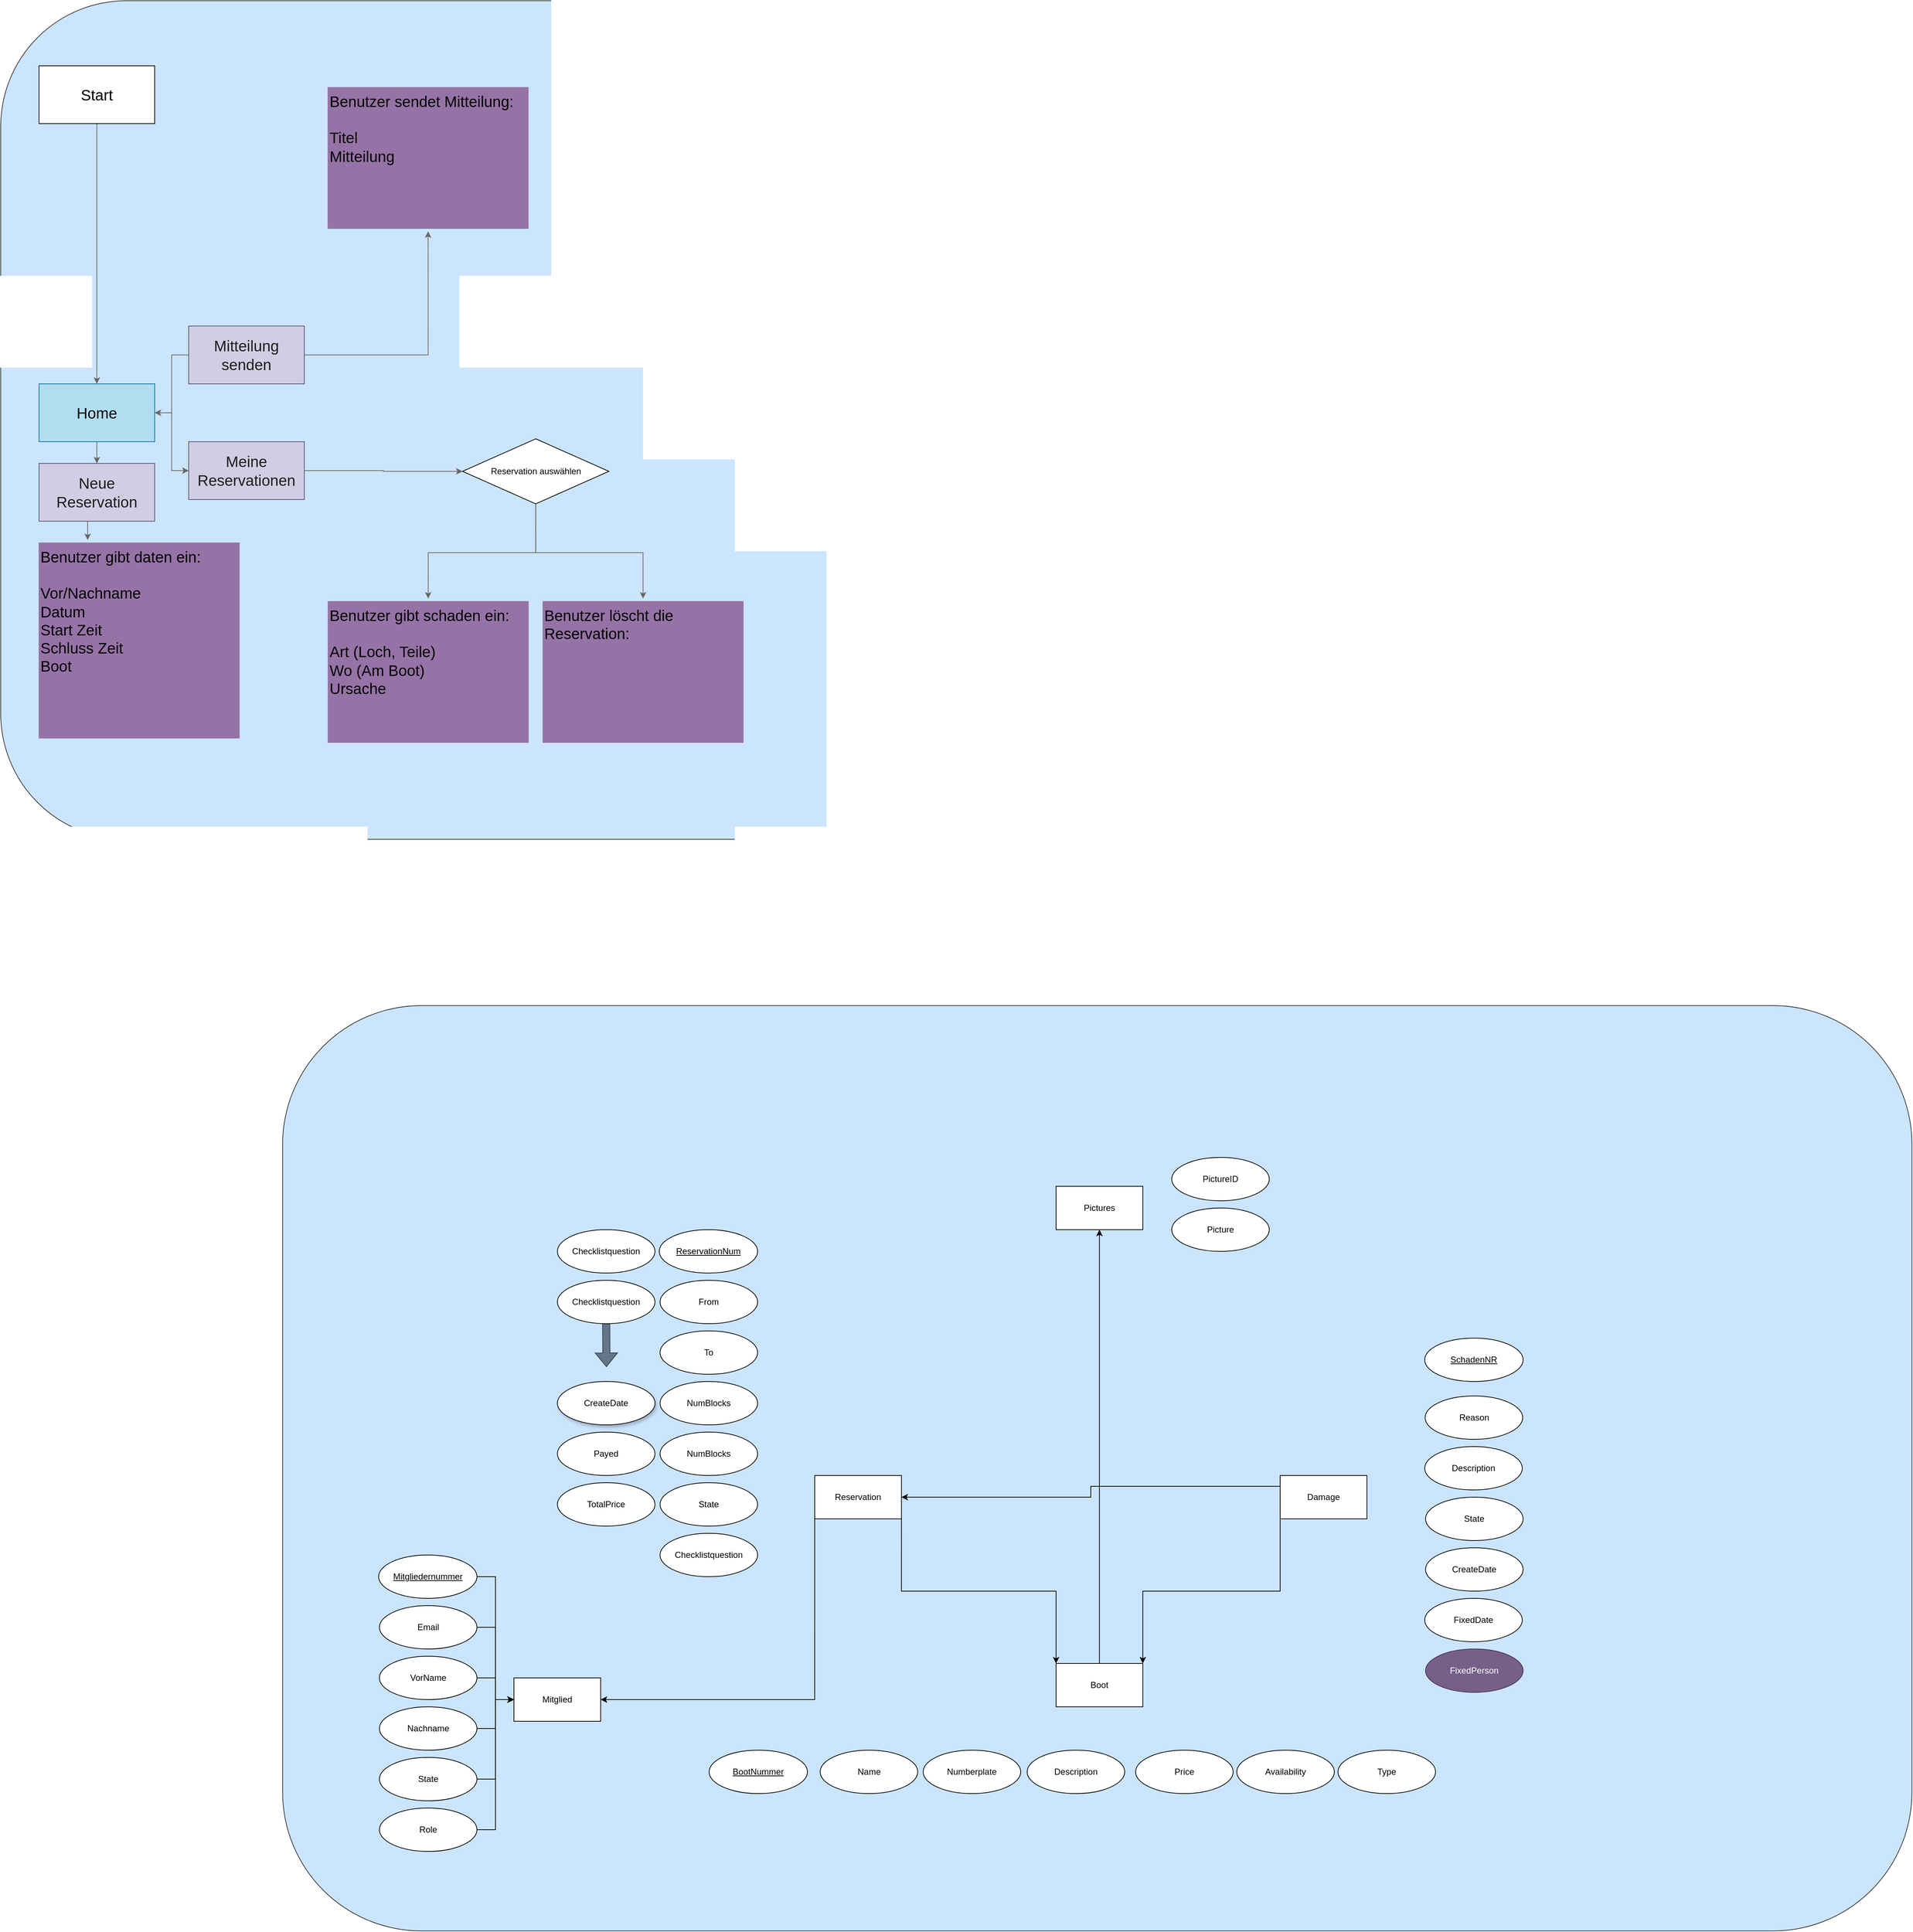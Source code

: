 <mxfile version="25.0.2">
  <diagram name="Seite-1" id="pcAqdWYxcJBWCHd6vt6f">
    <mxGraphModel dx="3247" dy="3320" grid="1" gridSize="10" guides="1" tooltips="1" connect="1" arrows="1" fold="1" page="1" pageScale="1" pageWidth="827" pageHeight="1169" math="0" shadow="0">
      <root>
        <mxCell id="0" />
        <mxCell id="1" parent="0" />
        <mxCell id="Df34fUN9E6ZzwjAj1WfK-28" value="" style="rounded=1;whiteSpace=wrap;html=1;fillColor=#cce5ff;strokeColor=#36393d;" parent="1" vertex="1">
          <mxGeometry x="-650" y="-210" width="2254" height="1280" as="geometry" />
        </mxCell>
        <mxCell id="Df34fUN9E6ZzwjAj1WfK-1" value="Mitglied" style="rounded=0;whiteSpace=wrap;html=1;" parent="1" vertex="1">
          <mxGeometry x="-330" y="720" width="120" height="60" as="geometry" />
        </mxCell>
        <mxCell id="dfBbCzrbdvESABe2VbRE-3" style="edgeStyle=orthogonalEdgeStyle;rounded=0;orthogonalLoop=1;jettySize=auto;html=1;exitX=0.5;exitY=0;exitDx=0;exitDy=0;entryX=0.5;entryY=1;entryDx=0;entryDy=0;" edge="1" parent="1" source="Df34fUN9E6ZzwjAj1WfK-2" target="AAhEL-M5UL7VtdJNsia_-33">
          <mxGeometry relative="1" as="geometry" />
        </mxCell>
        <mxCell id="Df34fUN9E6ZzwjAj1WfK-2" value="Boot" style="rounded=0;whiteSpace=wrap;html=1;" parent="1" vertex="1">
          <mxGeometry x="420" y="700" width="120" height="60" as="geometry" />
        </mxCell>
        <mxCell id="dfBbCzrbdvESABe2VbRE-2" style="edgeStyle=orthogonalEdgeStyle;rounded=0;orthogonalLoop=1;jettySize=auto;html=1;exitX=1;exitY=1;exitDx=0;exitDy=0;entryX=0;entryY=0;entryDx=0;entryDy=0;" edge="1" parent="1" source="Df34fUN9E6ZzwjAj1WfK-3" target="Df34fUN9E6ZzwjAj1WfK-2">
          <mxGeometry relative="1" as="geometry" />
        </mxCell>
        <mxCell id="dfBbCzrbdvESABe2VbRE-5" style="edgeStyle=orthogonalEdgeStyle;rounded=0;orthogonalLoop=1;jettySize=auto;html=1;exitX=0;exitY=1;exitDx=0;exitDy=0;entryX=1;entryY=0.5;entryDx=0;entryDy=0;" edge="1" parent="1" source="Df34fUN9E6ZzwjAj1WfK-3" target="Df34fUN9E6ZzwjAj1WfK-1">
          <mxGeometry relative="1" as="geometry" />
        </mxCell>
        <mxCell id="Df34fUN9E6ZzwjAj1WfK-3" value="Reservation" style="rounded=0;whiteSpace=wrap;html=1;" parent="1" vertex="1">
          <mxGeometry x="86.12" y="440" width="120" height="60" as="geometry" />
        </mxCell>
        <mxCell id="dfBbCzrbdvESABe2VbRE-1" style="edgeStyle=orthogonalEdgeStyle;rounded=0;orthogonalLoop=1;jettySize=auto;html=1;exitX=0;exitY=1;exitDx=0;exitDy=0;entryX=1;entryY=0;entryDx=0;entryDy=0;" edge="1" parent="1" source="Df34fUN9E6ZzwjAj1WfK-5" target="Df34fUN9E6ZzwjAj1WfK-2">
          <mxGeometry relative="1" as="geometry" />
        </mxCell>
        <mxCell id="dfBbCzrbdvESABe2VbRE-4" style="edgeStyle=orthogonalEdgeStyle;rounded=0;orthogonalLoop=1;jettySize=auto;html=1;exitX=0;exitY=0.25;exitDx=0;exitDy=0;entryX=1;entryY=0.5;entryDx=0;entryDy=0;" edge="1" parent="1" source="Df34fUN9E6ZzwjAj1WfK-5" target="Df34fUN9E6ZzwjAj1WfK-3">
          <mxGeometry relative="1" as="geometry" />
        </mxCell>
        <mxCell id="Df34fUN9E6ZzwjAj1WfK-5" value="Damage" style="rounded=0;whiteSpace=wrap;html=1;" parent="1" vertex="1">
          <mxGeometry x="730" y="440" width="120" height="60" as="geometry" />
        </mxCell>
        <mxCell id="Df34fUN9E6ZzwjAj1WfK-6" value="" style="rounded=1;whiteSpace=wrap;html=1;fillColor=#cce5ff;strokeColor=#36393d;" parent="1" vertex="1">
          <mxGeometry x="-1040" y="-1600" width="1340" height="1160" as="geometry" />
        </mxCell>
        <mxCell id="Df34fUN9E6ZzwjAj1WfK-9" style="edgeStyle=orthogonalEdgeStyle;rounded=0;orthogonalLoop=1;jettySize=auto;html=1;exitX=0.5;exitY=1;exitDx=0;exitDy=0;entryX=0.5;entryY=0;entryDx=0;entryDy=0;fillColor=#f5f5f5;gradientColor=#b3b3b3;strokeColor=#666666;" parent="1" source="Df34fUN9E6ZzwjAj1WfK-7" target="Df34fUN9E6ZzwjAj1WfK-8" edge="1">
          <mxGeometry relative="1" as="geometry" />
        </mxCell>
        <mxCell id="Df34fUN9E6ZzwjAj1WfK-7" value="Start" style="rounded=0;whiteSpace=wrap;html=1;fontSize=21;" parent="1" vertex="1">
          <mxGeometry x="-987" y="-1510" width="160" height="80" as="geometry" />
        </mxCell>
        <mxCell id="Df34fUN9E6ZzwjAj1WfK-11" style="edgeStyle=orthogonalEdgeStyle;rounded=0;orthogonalLoop=1;jettySize=auto;html=1;exitX=0.5;exitY=1;exitDx=0;exitDy=0;entryX=0.5;entryY=0;entryDx=0;entryDy=0;fillColor=#f5f5f5;gradientColor=#b3b3b3;strokeColor=#666666;" parent="1" source="Df34fUN9E6ZzwjAj1WfK-8" target="Df34fUN9E6ZzwjAj1WfK-10" edge="1">
          <mxGeometry relative="1" as="geometry" />
        </mxCell>
        <mxCell id="Df34fUN9E6ZzwjAj1WfK-13" style="edgeStyle=orthogonalEdgeStyle;rounded=0;orthogonalLoop=1;jettySize=auto;html=1;exitX=1;exitY=0.5;exitDx=0;exitDy=0;entryX=0;entryY=0.5;entryDx=0;entryDy=0;fillColor=#f5f5f5;gradientColor=#b3b3b3;strokeColor=#666666;" parent="1" source="Df34fUN9E6ZzwjAj1WfK-8" target="Df34fUN9E6ZzwjAj1WfK-12" edge="1">
          <mxGeometry relative="1" as="geometry" />
        </mxCell>
        <mxCell id="Df34fUN9E6ZzwjAj1WfK-8" value="Home" style="rounded=0;whiteSpace=wrap;html=1;fontSize=21;fillColor=#b1ddf0;strokeColor=#10739e;" parent="1" vertex="1">
          <mxGeometry x="-987" y="-1070" width="160" height="80" as="geometry" />
        </mxCell>
        <mxCell id="Df34fUN9E6ZzwjAj1WfK-15" style="edgeStyle=orthogonalEdgeStyle;rounded=0;orthogonalLoop=1;jettySize=auto;html=1;exitX=0.5;exitY=1;exitDx=0;exitDy=0;entryX=0.25;entryY=0;entryDx=0;entryDy=0;fillColor=#f5f5f5;gradientColor=#b3b3b3;strokeColor=#666666;" parent="1" source="Df34fUN9E6ZzwjAj1WfK-10" target="Df34fUN9E6ZzwjAj1WfK-14" edge="1">
          <mxGeometry relative="1" as="geometry" />
        </mxCell>
        <mxCell id="Df34fUN9E6ZzwjAj1WfK-10" value="Neue Reservation" style="rounded=0;whiteSpace=wrap;html=1;fontSize=21;fillColor=#d0cee2;strokeColor=#56517e;fontColor=#1C1C1C;" parent="1" vertex="1">
          <mxGeometry x="-987" y="-960" width="160" height="80" as="geometry" />
        </mxCell>
        <mxCell id="Df34fUN9E6ZzwjAj1WfK-17" style="edgeStyle=orthogonalEdgeStyle;rounded=0;orthogonalLoop=1;jettySize=auto;html=1;exitX=1;exitY=0.5;exitDx=0;exitDy=0;fillColor=#f5f5f5;strokeColor=#666666;entryX=0;entryY=0.5;entryDx=0;entryDy=0;" parent="1" source="Df34fUN9E6ZzwjAj1WfK-12" target="Df34fUN9E6ZzwjAj1WfK-18" edge="1">
          <mxGeometry relative="1" as="geometry" />
        </mxCell>
        <mxCell id="Df34fUN9E6ZzwjAj1WfK-12" value="Meine Reservationen" style="rounded=0;whiteSpace=wrap;html=1;fontSize=21;fillColor=#d0cee2;strokeColor=#56517e;fontColor=#1C1C1C;" parent="1" vertex="1">
          <mxGeometry x="-780" y="-990" width="160" height="80" as="geometry" />
        </mxCell>
        <mxCell id="Df34fUN9E6ZzwjAj1WfK-14" value="Benutzer gibt daten ein:&lt;br&gt;&lt;br&gt;Vor/Nachname&lt;div&gt;Datum&lt;/div&gt;&lt;div&gt;Start Zeit&lt;/div&gt;&lt;div&gt;Schluss Zeit&lt;/div&gt;&lt;div&gt;Boot&lt;/div&gt;&lt;div&gt;&lt;br&gt;&lt;/div&gt;" style="rounded=0;whiteSpace=wrap;html=1;fontSize=21;fillColor=#9673a6;strokeColor=#9673a6;align=left;verticalAlign=top;perimeterSpacing=4;" parent="1" vertex="1">
          <mxGeometry x="-987" y="-850" width="277" height="270" as="geometry" />
        </mxCell>
        <mxCell id="Df34fUN9E6ZzwjAj1WfK-16" value="Benutzer gibt schaden ein:&lt;br&gt;&lt;br&gt;&lt;div&gt;Art (Loch, Teile)&lt;/div&gt;&lt;div&gt;Wo (Am Boot)&lt;br&gt;Ursache&lt;/div&gt;&lt;div&gt;&lt;br&gt;&lt;/div&gt;" style="rounded=0;whiteSpace=wrap;html=1;fontSize=21;fillColor=#9673a6;strokeColor=#9673a6;align=left;verticalAlign=top;perimeterSpacing=4;" parent="1" vertex="1">
          <mxGeometry x="-587.12" y="-769" width="277" height="195" as="geometry" />
        </mxCell>
        <mxCell id="Df34fUN9E6ZzwjAj1WfK-19" style="edgeStyle=orthogonalEdgeStyle;rounded=0;orthogonalLoop=1;jettySize=auto;html=1;exitX=0.5;exitY=1;exitDx=0;exitDy=0;entryX=0.5;entryY=0;entryDx=0;entryDy=0;fillColor=#f5f5f5;strokeColor=#666666;" parent="1" source="Df34fUN9E6ZzwjAj1WfK-18" target="Df34fUN9E6ZzwjAj1WfK-16" edge="1">
          <mxGeometry relative="1" as="geometry" />
        </mxCell>
        <mxCell id="Df34fUN9E6ZzwjAj1WfK-18" value="Reservation auswählen" style="rhombus;whiteSpace=wrap;html=1;" parent="1" vertex="1">
          <mxGeometry x="-401.12" y="-994" width="202.5" height="90" as="geometry" />
        </mxCell>
        <mxCell id="Df34fUN9E6ZzwjAj1WfK-24" style="edgeStyle=orthogonalEdgeStyle;rounded=0;orthogonalLoop=1;jettySize=auto;html=1;exitX=1;exitY=0.5;exitDx=0;exitDy=0;entryX=0.5;entryY=1;entryDx=0;entryDy=0;fillColor=#f5f5f5;strokeColor=#666666;" parent="1" source="Df34fUN9E6ZzwjAj1WfK-20" target="Df34fUN9E6ZzwjAj1WfK-21" edge="1">
          <mxGeometry relative="1" as="geometry">
            <mxPoint x="-550" y="-1110" as="targetPoint" />
          </mxGeometry>
        </mxCell>
        <mxCell id="Df34fUN9E6ZzwjAj1WfK-25" style="edgeStyle=orthogonalEdgeStyle;rounded=0;orthogonalLoop=1;jettySize=auto;html=1;exitX=0;exitY=0.5;exitDx=0;exitDy=0;entryX=1;entryY=0.5;entryDx=0;entryDy=0;fillColor=#f5f5f5;strokeColor=#666666;" parent="1" source="Df34fUN9E6ZzwjAj1WfK-20" target="Df34fUN9E6ZzwjAj1WfK-8" edge="1">
          <mxGeometry relative="1" as="geometry">
            <mxPoint x="-800" y="-980" as="targetPoint" />
          </mxGeometry>
        </mxCell>
        <mxCell id="Df34fUN9E6ZzwjAj1WfK-20" value="Mitteilung senden" style="rounded=0;whiteSpace=wrap;html=1;fontSize=21;fillColor=#d0cee2;strokeColor=#56517e;fontColor=#1C1C1C;" parent="1" vertex="1">
          <mxGeometry x="-780" y="-1150" width="160" height="80" as="geometry" />
        </mxCell>
        <mxCell id="Df34fUN9E6ZzwjAj1WfK-21" value="Benutzer sendet Mitteilung:&lt;br&gt;&lt;br&gt;&lt;div&gt;Titel&lt;br&gt;Mitteilung&lt;/div&gt;&lt;div&gt;&lt;br&gt;&lt;/div&gt;" style="rounded=0;whiteSpace=wrap;html=1;fontSize=21;fillColor=#9673a6;strokeColor=#9673a6;align=left;verticalAlign=top;perimeterSpacing=4;" parent="1" vertex="1">
          <mxGeometry x="-587.25" y="-1480" width="277" height="195" as="geometry" />
        </mxCell>
        <mxCell id="Df34fUN9E6ZzwjAj1WfK-26" value="Benutzer löscht die Reservation:&lt;br&gt;&lt;div&gt;&lt;br&gt;&lt;/div&gt;&lt;div&gt;&lt;br&gt;&lt;/div&gt;" style="rounded=0;whiteSpace=wrap;html=1;fontSize=21;fillColor=#9673a6;strokeColor=#9673a6;align=left;verticalAlign=top;perimeterSpacing=4;" parent="1" vertex="1">
          <mxGeometry x="-289.87" y="-769" width="277" height="195" as="geometry" />
        </mxCell>
        <mxCell id="Df34fUN9E6ZzwjAj1WfK-27" style="edgeStyle=orthogonalEdgeStyle;rounded=0;orthogonalLoop=1;jettySize=auto;html=1;exitX=0.5;exitY=1;exitDx=0;exitDy=0;entryX=0.5;entryY=0;entryDx=0;entryDy=0;fillColor=#f5f5f5;strokeColor=#666666;" parent="1" source="Df34fUN9E6ZzwjAj1WfK-18" target="Df34fUN9E6ZzwjAj1WfK-26" edge="1">
          <mxGeometry relative="1" as="geometry">
            <mxPoint x="-151.62" y="-904" as="sourcePoint" />
          </mxGeometry>
        </mxCell>
        <mxCell id="AAhEL-M5UL7VtdJNsia_-13" style="edgeStyle=orthogonalEdgeStyle;rounded=0;orthogonalLoop=1;jettySize=auto;html=1;exitX=1;exitY=0.5;exitDx=0;exitDy=0;entryX=0;entryY=0.5;entryDx=0;entryDy=0;" parent="1" source="AAhEL-M5UL7VtdJNsia_-1" target="Df34fUN9E6ZzwjAj1WfK-1" edge="1">
          <mxGeometry relative="1" as="geometry" />
        </mxCell>
        <mxCell id="AAhEL-M5UL7VtdJNsia_-1" value="Email" style="ellipse;whiteSpace=wrap;html=1;" parent="1" vertex="1">
          <mxGeometry x="-516.12" y="620" width="135" height="60" as="geometry" />
        </mxCell>
        <mxCell id="AAhEL-M5UL7VtdJNsia_-14" style="edgeStyle=orthogonalEdgeStyle;rounded=0;orthogonalLoop=1;jettySize=auto;html=1;exitX=1;exitY=0.5;exitDx=0;exitDy=0;entryX=0;entryY=0.5;entryDx=0;entryDy=0;" parent="1" source="AAhEL-M5UL7VtdJNsia_-3" target="Df34fUN9E6ZzwjAj1WfK-1" edge="1">
          <mxGeometry relative="1" as="geometry" />
        </mxCell>
        <mxCell id="AAhEL-M5UL7VtdJNsia_-3" value="VorName" style="ellipse;whiteSpace=wrap;html=1;" parent="1" vertex="1">
          <mxGeometry x="-516.12" y="690" width="135" height="60" as="geometry" />
        </mxCell>
        <mxCell id="AAhEL-M5UL7VtdJNsia_-6" style="edgeStyle=orthogonalEdgeStyle;rounded=0;orthogonalLoop=1;jettySize=auto;html=1;exitX=1;exitY=0.5;exitDx=0;exitDy=0;entryX=0;entryY=0.5;entryDx=0;entryDy=0;" parent="1" source="AAhEL-M5UL7VtdJNsia_-5" target="Df34fUN9E6ZzwjAj1WfK-1" edge="1">
          <mxGeometry relative="1" as="geometry" />
        </mxCell>
        <mxCell id="AAhEL-M5UL7VtdJNsia_-5" value="Nachname" style="ellipse;whiteSpace=wrap;html=1;" parent="1" vertex="1">
          <mxGeometry x="-516.12" y="760" width="135" height="60" as="geometry" />
        </mxCell>
        <mxCell id="AAhEL-M5UL7VtdJNsia_-11" style="edgeStyle=orthogonalEdgeStyle;rounded=0;orthogonalLoop=1;jettySize=auto;html=1;exitX=1;exitY=0.5;exitDx=0;exitDy=0;entryX=0;entryY=0.5;entryDx=0;entryDy=0;" parent="1" source="AAhEL-M5UL7VtdJNsia_-7" target="Df34fUN9E6ZzwjAj1WfK-1" edge="1">
          <mxGeometry relative="1" as="geometry" />
        </mxCell>
        <mxCell id="AAhEL-M5UL7VtdJNsia_-7" value="State" style="ellipse;whiteSpace=wrap;html=1;" parent="1" vertex="1">
          <mxGeometry x="-516.12" y="830" width="135" height="60" as="geometry" />
        </mxCell>
        <mxCell id="AAhEL-M5UL7VtdJNsia_-9" style="edgeStyle=orthogonalEdgeStyle;rounded=0;orthogonalLoop=1;jettySize=auto;html=1;exitX=1;exitY=0.5;exitDx=0;exitDy=0;entryX=0;entryY=0.5;entryDx=0;entryDy=0;" parent="1" source="AAhEL-M5UL7VtdJNsia_-8" target="Df34fUN9E6ZzwjAj1WfK-1" edge="1">
          <mxGeometry relative="1" as="geometry" />
        </mxCell>
        <mxCell id="AAhEL-M5UL7VtdJNsia_-8" value="&lt;u&gt;Mitgliedernummer&lt;/u&gt;" style="ellipse;whiteSpace=wrap;html=1;" parent="1" vertex="1">
          <mxGeometry x="-517.24" y="550" width="136.12" height="60" as="geometry" />
        </mxCell>
        <mxCell id="AAhEL-M5UL7VtdJNsia_-12" style="edgeStyle=orthogonalEdgeStyle;rounded=0;orthogonalLoop=1;jettySize=auto;html=1;exitX=1;exitY=0.5;exitDx=0;exitDy=0;entryX=0;entryY=0.5;entryDx=0;entryDy=0;" parent="1" source="AAhEL-M5UL7VtdJNsia_-10" target="Df34fUN9E6ZzwjAj1WfK-1" edge="1">
          <mxGeometry relative="1" as="geometry" />
        </mxCell>
        <mxCell id="AAhEL-M5UL7VtdJNsia_-10" value="Role" style="ellipse;whiteSpace=wrap;html=1;" parent="1" vertex="1">
          <mxGeometry x="-516.12" y="900" width="135" height="60" as="geometry" />
        </mxCell>
        <mxCell id="AAhEL-M5UL7VtdJNsia_-15" value="Type" style="ellipse;whiteSpace=wrap;html=1;" parent="1" vertex="1">
          <mxGeometry x="810" y="820" width="135" height="60" as="geometry" />
        </mxCell>
        <mxCell id="AAhEL-M5UL7VtdJNsia_-16" value="&lt;u&gt;BootNummer&lt;/u&gt;" style="ellipse;whiteSpace=wrap;html=1;" parent="1" vertex="1">
          <mxGeometry x="-60" y="820" width="136.12" height="60" as="geometry" />
        </mxCell>
        <mxCell id="AAhEL-M5UL7VtdJNsia_-17" value="Numberplate" style="ellipse;whiteSpace=wrap;html=1;" parent="1" vertex="1">
          <mxGeometry x="236.12" y="820" width="135" height="60" as="geometry" />
        </mxCell>
        <mxCell id="AAhEL-M5UL7VtdJNsia_-18" value="Description" style="ellipse;whiteSpace=wrap;html=1;" parent="1" vertex="1">
          <mxGeometry x="380" y="820" width="135" height="60" as="geometry" />
        </mxCell>
        <mxCell id="AAhEL-M5UL7VtdJNsia_-23" value="Price" style="ellipse;whiteSpace=wrap;html=1;" parent="1" vertex="1">
          <mxGeometry x="530" y="820" width="135" height="60" as="geometry" />
        </mxCell>
        <mxCell id="AAhEL-M5UL7VtdJNsia_-24" value="Reason" style="ellipse;whiteSpace=wrap;html=1;" parent="1" vertex="1">
          <mxGeometry x="930.56" y="330" width="135" height="60" as="geometry" />
        </mxCell>
        <mxCell id="AAhEL-M5UL7VtdJNsia_-25" value="&lt;u&gt;SchadenNR&lt;/u&gt;" style="ellipse;whiteSpace=wrap;html=1;" parent="1" vertex="1">
          <mxGeometry x="930" y="250" width="136.12" height="60" as="geometry" />
        </mxCell>
        <mxCell id="AAhEL-M5UL7VtdJNsia_-26" value="Description" style="ellipse;whiteSpace=wrap;html=1;" parent="1" vertex="1">
          <mxGeometry x="930" y="400" width="135" height="60" as="geometry" />
        </mxCell>
        <mxCell id="AAhEL-M5UL7VtdJNsia_-28" value="State" style="ellipse;whiteSpace=wrap;html=1;" parent="1" vertex="1">
          <mxGeometry x="931.12" y="470" width="135" height="60" as="geometry" />
        </mxCell>
        <mxCell id="AAhEL-M5UL7VtdJNsia_-29" value="CreateDate" style="ellipse;whiteSpace=wrap;html=1;" parent="1" vertex="1">
          <mxGeometry x="931.12" y="540" width="135" height="60" as="geometry" />
        </mxCell>
        <mxCell id="AAhEL-M5UL7VtdJNsia_-30" value="Availability" style="ellipse;whiteSpace=wrap;html=1;" parent="1" vertex="1">
          <mxGeometry x="670" y="820" width="135" height="60" as="geometry" />
        </mxCell>
        <mxCell id="AAhEL-M5UL7VtdJNsia_-31" value="FixedDate" style="ellipse;whiteSpace=wrap;html=1;" parent="1" vertex="1">
          <mxGeometry x="930" y="610" width="135" height="60" as="geometry" />
        </mxCell>
        <mxCell id="AAhEL-M5UL7VtdJNsia_-32" value="FixedPerson" style="ellipse;whiteSpace=wrap;html=1;fillColor=#76608a;fontColor=#ffffff;strokeColor=#432D57;" parent="1" vertex="1">
          <mxGeometry x="931.12" y="680" width="135" height="60" as="geometry" />
        </mxCell>
        <mxCell id="AAhEL-M5UL7VtdJNsia_-33" value="Pictures" style="rounded=0;whiteSpace=wrap;html=1;" parent="1" vertex="1">
          <mxGeometry x="420" y="40" width="120" height="60" as="geometry" />
        </mxCell>
        <mxCell id="AAhEL-M5UL7VtdJNsia_-34" value="PictureID" style="ellipse;whiteSpace=wrap;html=1;" parent="1" vertex="1">
          <mxGeometry x="580" width="135" height="60" as="geometry" />
        </mxCell>
        <mxCell id="AAhEL-M5UL7VtdJNsia_-35" value="Picture" style="ellipse;whiteSpace=wrap;html=1;" parent="1" vertex="1">
          <mxGeometry x="580" y="70" width="135" height="60" as="geometry" />
        </mxCell>
        <mxCell id="AAhEL-M5UL7VtdJNsia_-36" value="From" style="ellipse;whiteSpace=wrap;html=1;" parent="1" vertex="1">
          <mxGeometry x="-127.87" y="170" width="135" height="60" as="geometry" />
        </mxCell>
        <mxCell id="AAhEL-M5UL7VtdJNsia_-37" value="&lt;u&gt;ReservationNum&lt;/u&gt;" style="ellipse;whiteSpace=wrap;html=1;" parent="1" vertex="1">
          <mxGeometry x="-128.99" y="100" width="136.12" height="60" as="geometry" />
        </mxCell>
        <mxCell id="AAhEL-M5UL7VtdJNsia_-38" value="To" style="ellipse;whiteSpace=wrap;html=1;" parent="1" vertex="1">
          <mxGeometry x="-127.87" y="240" width="135" height="60" as="geometry" />
        </mxCell>
        <mxCell id="AAhEL-M5UL7VtdJNsia_-39" value="NumBlocks" style="ellipse;whiteSpace=wrap;html=1;" parent="1" vertex="1">
          <mxGeometry x="-127.87" y="310" width="135" height="60" as="geometry" />
        </mxCell>
        <mxCell id="AAhEL-M5UL7VtdJNsia_-40" value="NumBlocks" style="ellipse;whiteSpace=wrap;html=1;" parent="1" vertex="1">
          <mxGeometry x="-127.87" y="380" width="135" height="60" as="geometry" />
        </mxCell>
        <mxCell id="AAhEL-M5UL7VtdJNsia_-42" value="State" style="ellipse;whiteSpace=wrap;html=1;" parent="1" vertex="1">
          <mxGeometry x="-127.87" y="450" width="135" height="60" as="geometry" />
        </mxCell>
        <mxCell id="AAhEL-M5UL7VtdJNsia_-43" value="Checklistquestion" style="ellipse;whiteSpace=wrap;html=1;" parent="1" vertex="1">
          <mxGeometry x="-127.87" y="520" width="135" height="60" as="geometry" />
        </mxCell>
        <mxCell id="AAhEL-M5UL7VtdJNsia_-44" value="Checklistquestion" style="ellipse;whiteSpace=wrap;html=1;" parent="1" vertex="1">
          <mxGeometry x="-269.87" y="100" width="135" height="60" as="geometry" />
        </mxCell>
        <mxCell id="AAhEL-M5UL7VtdJNsia_-46" value="Checklistquestion" style="ellipse;whiteSpace=wrap;html=1;" parent="1" vertex="1">
          <mxGeometry x="-269.87" y="170" width="135" height="60" as="geometry" />
        </mxCell>
        <mxCell id="AAhEL-M5UL7VtdJNsia_-48" value="" style="shape=flexArrow;endArrow=classic;html=1;rounded=0;exitX=0.5;exitY=1;exitDx=0;exitDy=0;fillColor=#647687;strokeColor=#314354;" parent="1" source="AAhEL-M5UL7VtdJNsia_-46" edge="1">
          <mxGeometry width="50" height="50" relative="1" as="geometry">
            <mxPoint x="-240" y="420" as="sourcePoint" />
            <mxPoint x="-202" y="290" as="targetPoint" />
          </mxGeometry>
        </mxCell>
        <mxCell id="AAhEL-M5UL7VtdJNsia_-49" value="CreateDate" style="ellipse;whiteSpace=wrap;html=1;shadow=1;" parent="1" vertex="1">
          <mxGeometry x="-269.87" y="310" width="135" height="60" as="geometry" />
        </mxCell>
        <mxCell id="AAhEL-M5UL7VtdJNsia_-51" value="Name" style="ellipse;whiteSpace=wrap;html=1;" parent="1" vertex="1">
          <mxGeometry x="93.62" y="820" width="135" height="60" as="geometry" />
        </mxCell>
        <mxCell id="AAhEL-M5UL7VtdJNsia_-52" value="Payed" style="ellipse;whiteSpace=wrap;html=1;" parent="1" vertex="1">
          <mxGeometry x="-269.87" y="380" width="135" height="60" as="geometry" />
        </mxCell>
        <mxCell id="AAhEL-M5UL7VtdJNsia_-53" value="TotalPrice" style="ellipse;whiteSpace=wrap;html=1;" parent="1" vertex="1">
          <mxGeometry x="-269.87" y="450" width="135" height="60" as="geometry" />
        </mxCell>
      </root>
    </mxGraphModel>
  </diagram>
</mxfile>
